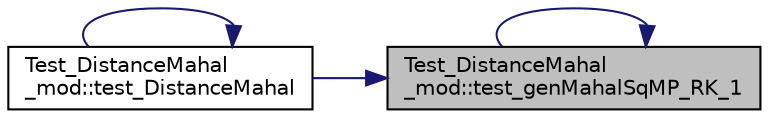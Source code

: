 digraph "Test_DistanceMahal_mod::test_genMahalSqMP_RK_1"
{
 // LATEX_PDF_SIZE
  edge [fontname="Helvetica",fontsize="10",labelfontname="Helvetica",labelfontsize="10"];
  node [fontname="Helvetica",fontsize="10",shape=record];
  rankdir="RL";
  Node1 [label="Test_DistanceMahal\l_mod::test_genMahalSqMP_RK_1",height=0.2,width=0.4,color="black", fillcolor="grey75", style="filled", fontcolor="black",tooltip=" "];
  Node1 -> Node2 [dir="back",color="midnightblue",fontsize="10",style="solid",fontname="Helvetica"];
  Node2 [label="Test_DistanceMahal\l_mod::test_DistanceMahal",height=0.2,width=0.4,color="black", fillcolor="white", style="filled",URL="$namespaceTest__DistanceMahal__mod.html#a530539ef0f68013ca142f4400bbc8815",tooltip=" "];
  Node2 -> Node2 [dir="back",color="midnightblue",fontsize="10",style="solid",fontname="Helvetica"];
  Node1 -> Node1 [dir="back",color="midnightblue",fontsize="10",style="solid",fontname="Helvetica"];
}
